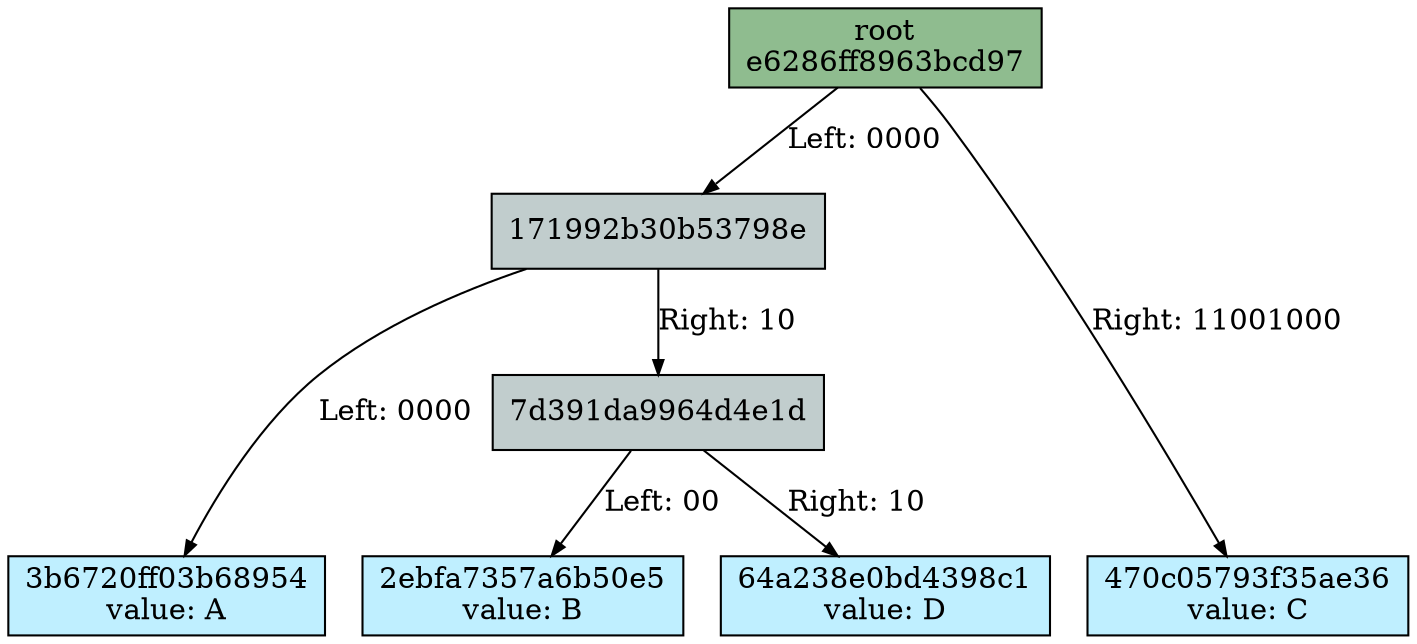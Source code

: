 Digraph merkletree {

he6286ff8963bcd97 -> h171992b30b53798e [arrowsize=0.7 label="Left: 0000" nojustify=true ];
h171992b30b53798e -> h3b6720ff03b68954 [arrowsize=0.7 label="Left: 0000" nojustify=true ];
h171992b30b53798e -> h7d391da9964d4e1d [arrowsize=0.7 label="Right: 10" nojustify=true ];
h7d391da9964d4e1d -> h2ebfa7357a6b50e5 [arrowsize=0.7 label="Left: 00" nojustify=true ];
h7d391da9964d4e1d -> h64a238e0bd4398c1 [arrowsize=0.7 label="Right: 10" nojustify=true ];
he6286ff8963bcd97 -> h470c05793f35ae36 [arrowsize=0.7 label="Right: 11001000" nojustify=true ];

Subgraph depth_0 {
rank=same

he6286ff8963bcd97 [fillcolor=darkseagreen label="root\ne6286ff8963bcd97" ordering=out shape=box style=filled ];
}


Subgraph depth_4 {
rank=same

h171992b30b53798e [fillcolor=azure3 label="171992b30b53798e" ordering=out shape=box style=filled ];
}


Subgraph depth_256 {
rank=same

h3b6720ff03b68954 [fillcolor=lightblue1 label="3b6720ff03b68954\nvalue: A" ordering=out shape=box style=filled ];
h2ebfa7357a6b50e5 [fillcolor=lightblue1 label="2ebfa7357a6b50e5\nvalue: B" ordering=out shape=box style=filled ];
h64a238e0bd4398c1 [fillcolor=lightblue1 label="64a238e0bd4398c1\nvalue: D" ordering=out shape=box style=filled ];
h470c05793f35ae36 [fillcolor=lightblue1 label="470c05793f35ae36\nvalue: C" ordering=out shape=box style=filled ];
}


Subgraph depth_6 {
rank=same

h7d391da9964d4e1d [fillcolor=azure3 label="7d391da9964d4e1d" ordering=out shape=box style=filled ];
}

}
